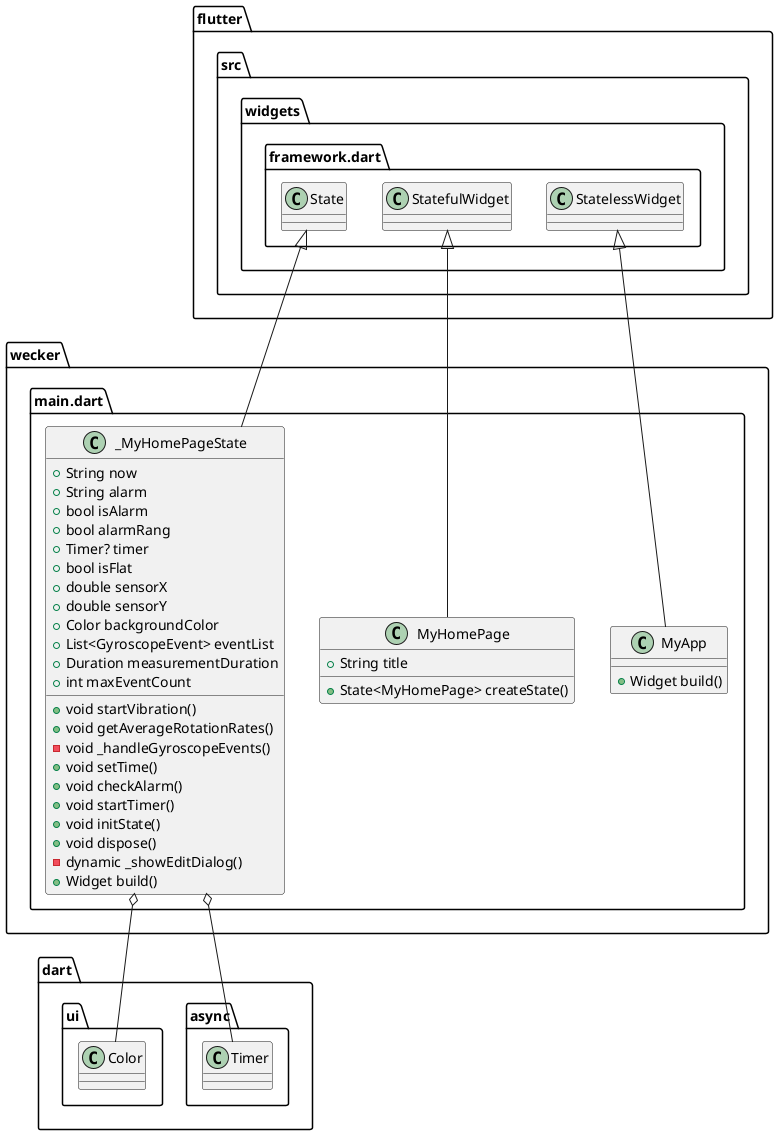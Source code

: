 @startuml
set namespaceSeparator ::

class "wecker::main.dart::MyApp" {
  +Widget build()
}

"flutter::src::widgets::framework.dart::StatelessWidget" <|-- "wecker::main.dart::MyApp"

class "wecker::main.dart::MyHomePage" {
  +String title
  +State<MyHomePage> createState()
}

"flutter::src::widgets::framework.dart::StatefulWidget" <|-- "wecker::main.dart::MyHomePage"

class "wecker::main.dart::_MyHomePageState" {
  +String now
  +String alarm
  +bool isAlarm
  +bool alarmRang
  +Timer? timer
  +bool isFlat
  +double sensorX
  +double sensorY
  +Color backgroundColor
  +List<GyroscopeEvent> eventList
  +Duration measurementDuration
  +int maxEventCount
  +void startVibration()
  +void getAverageRotationRates()
  -void _handleGyroscopeEvents()
  +void setTime()
  +void checkAlarm()
  +void startTimer()
  +void initState()
  +void dispose()
  -dynamic _showEditDialog()
  +Widget build()
}

"wecker::main.dart::_MyHomePageState" o-- "dart::async::Timer"
"wecker::main.dart::_MyHomePageState" o-- "dart::ui::Color"
"flutter::src::widgets::framework.dart::State" <|-- "wecker::main.dart::_MyHomePageState"


@enduml
